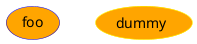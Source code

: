 {
  "sha1": "lst8n68yylhwq0dzettqolsj9s4eaax",
  "insertion": {
    "when": "2024-06-03T18:59:34.516Z",
    "user": "plantuml@gmail.com"
  }
}
@startuml
usecase foo #orange;line:blue
(dummy) #orange;line:yellow
@enduml

